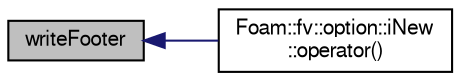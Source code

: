 digraph "writeFooter"
{
  bgcolor="transparent";
  edge [fontname="FreeSans",fontsize="10",labelfontname="FreeSans",labelfontsize="10"];
  node [fontname="FreeSans",fontsize="10",shape=record];
  rankdir="LR";
  Node1578 [label="writeFooter",height=0.2,width=0.4,color="black", fillcolor="grey75", style="filled", fontcolor="black"];
  Node1578 -> Node1579 [dir="back",color="midnightblue",fontsize="10",style="solid",fontname="FreeSans"];
  Node1579 [label="Foam::fv::option::iNew\l::operator()",height=0.2,width=0.4,color="black",URL="$a23450.html#aade9db5e363d52d9f47d6ae1f680d6f9"];
}
